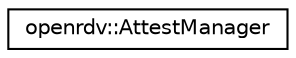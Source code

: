 digraph "Graphical Class Hierarchy"
{
 // LATEX_PDF_SIZE
  edge [fontname="Helvetica",fontsize="10",labelfontname="Helvetica",labelfontsize="10"];
  node [fontname="Helvetica",fontsize="10",shape=record];
  rankdir="LR";
  Node0 [label="openrdv::AttestManager",height=0.2,width=0.4,color="black", fillcolor="white", style="filled",URL="$classopenrdv_1_1AttestManager.html",tooltip="Manages loading plugins and running tests."];
}
